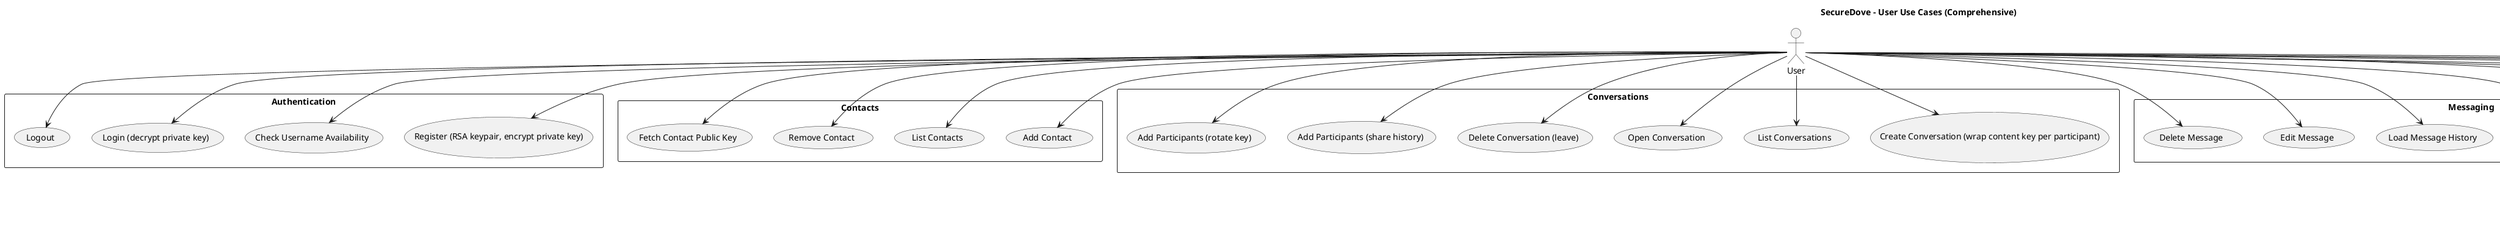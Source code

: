 @startuml
title SecureDove – User Use Cases (Comprehensive)

actor User

rectangle "Authentication" {
  usecase U1 as "Register (RSA keypair, encrypt private key)"
  usecase U2 as "Check Username Availability"
  usecase U3 as "Login (decrypt private key)"
  usecase U4 as "Logout"
}

rectangle "Contacts" {
  usecase U5 as "Add Contact"
  usecase U6 as "List Contacts"
  usecase U7 as "Remove Contact"
  usecase U8 as "Fetch Contact Public Key"
}

rectangle "Conversations" {
  usecase U9 as "Create Conversation (wrap content key per participant)"
  usecase U10 as "List Conversations"
  usecase U11 as "Open Conversation"
  usecase U12 as "Delete Conversation (leave)"
  usecase U13 as "Add Participants (share history)"
  usecase U14 as "Add Participants (rotate key)"
}

rectangle "Messaging" {
  usecase U15 as "Send Message (AES-GCM)"
  usecase U16 as "Receive Real-time Message"
  usecase U17 as "Load Message History"
  usecase U18 as "Edit Message"
  usecase U19 as "Delete Message"
}

rectangle "Realtime" {
  usecase U20 as "Join Conversation Channel"
  usecase U21 as "Leave Conversation Channel"
  usecase U22 as "Receive System Events (participants/key)"
}

rectangle "Backup & Local Data" {
  usecase U23 as "Create/Export Backup (encrypted content)"
  usecase U24 as "Import/Restore Backup"
  usecase U25 as "Clear Local Messages"
}

User --> U1
User --> U2
User --> U3
User --> U4

User --> U5
User --> U6
User --> U7
User --> U8

User --> U9
User --> U10
User --> U11
User --> U12
User --> U13
User --> U14

User --> U15
User --> U16
User --> U17
User --> U18
User --> U19

User --> U20
User --> U21
User --> U22

User --> U23
User --> U24
User --> U25

note bottom
Features reflect current code: E2EE key lifecycle, contacts, conversations with
participant management (share history or rotate key), messaging with realtime updates,
and client-side backup/restore of encrypted payloads.
end note

@enduml

